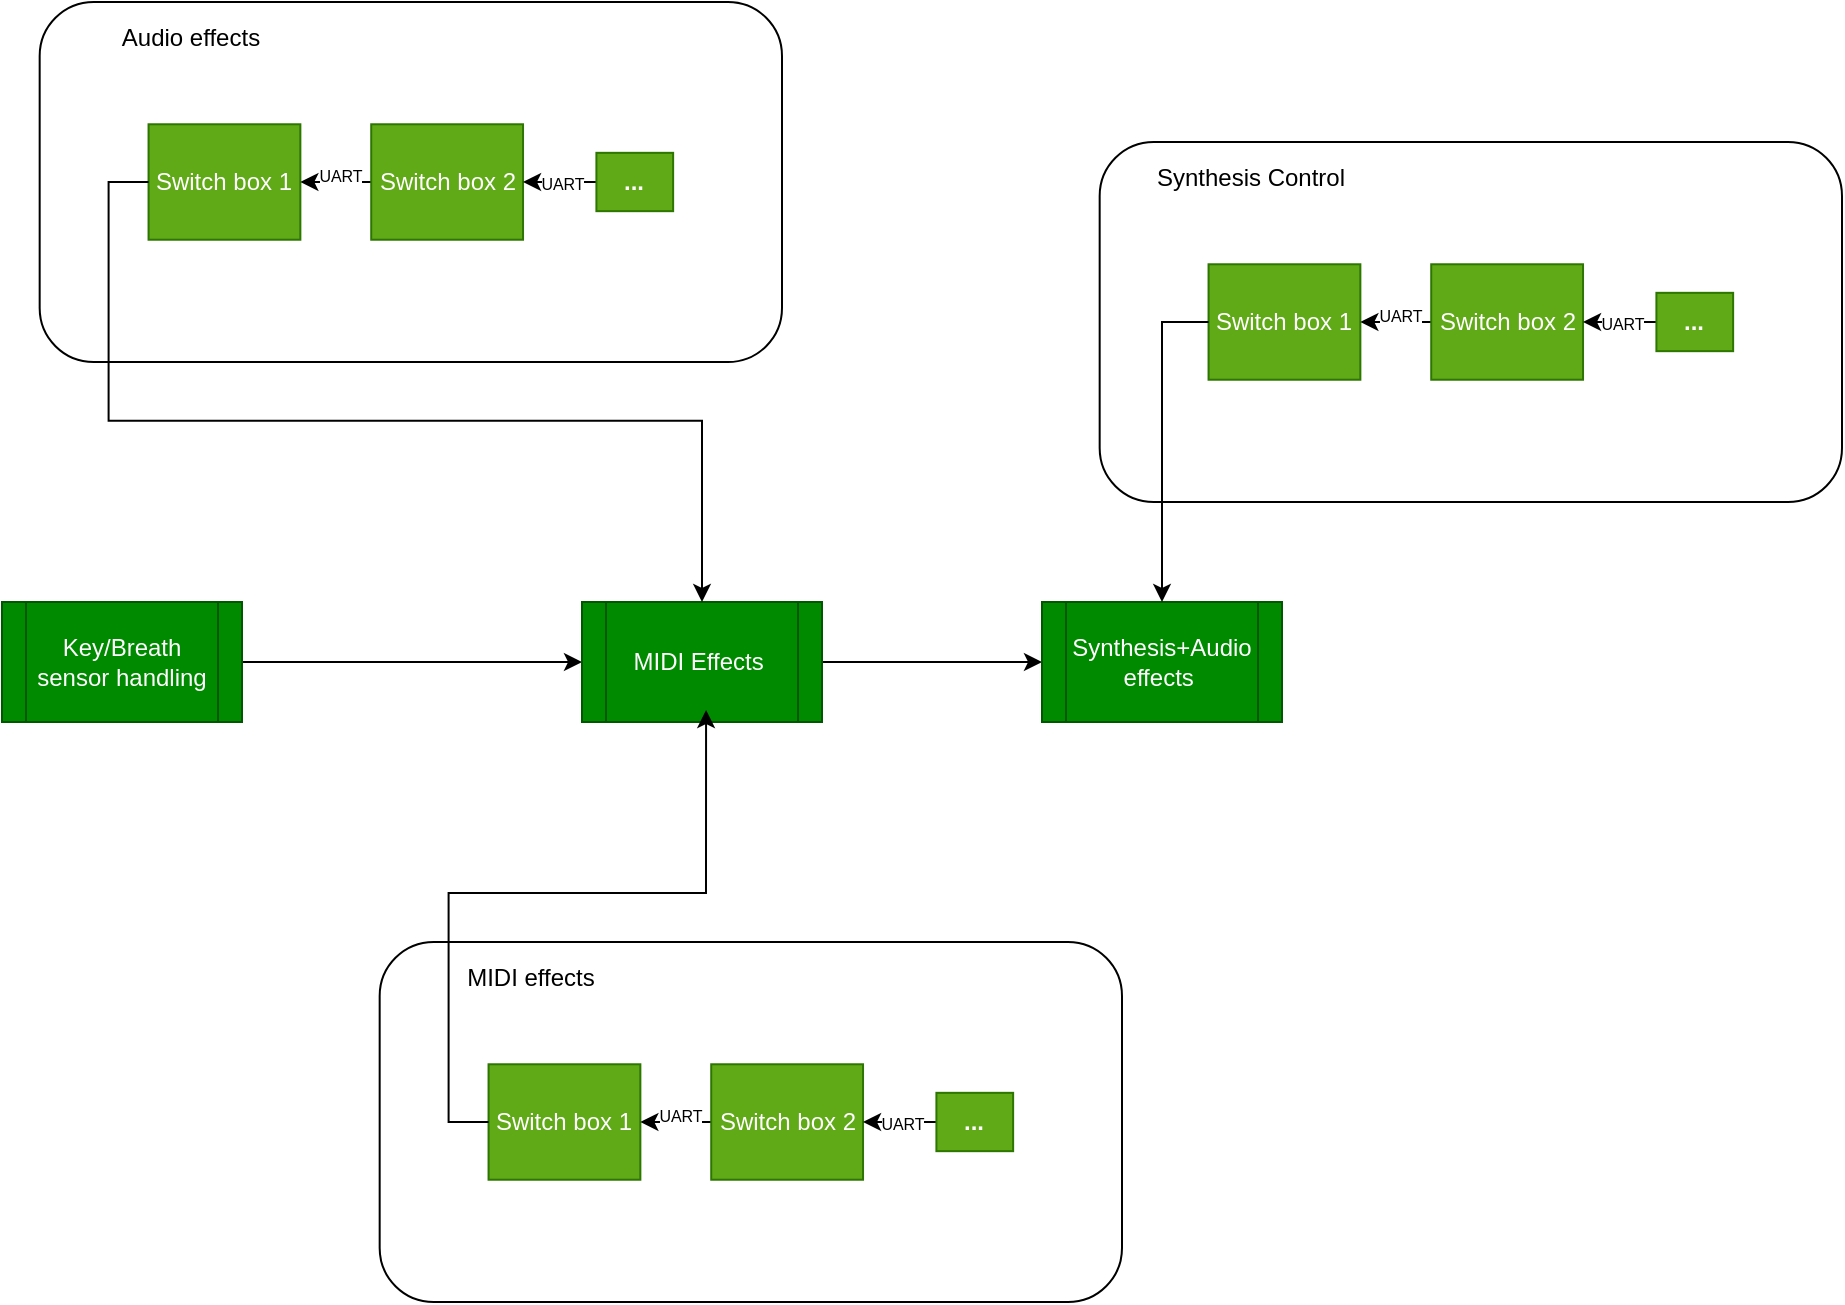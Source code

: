 <mxfile version="28.2.0">
  <diagram name="Page-1" id="VP5OE5PdhmMX4Cid_NlB">
    <mxGraphModel dx="1426" dy="899" grid="1" gridSize="10" guides="1" tooltips="1" connect="1" arrows="1" fold="1" page="1" pageScale="1" pageWidth="850" pageHeight="1100" math="0" shadow="0">
      <root>
        <mxCell id="0" />
        <mxCell id="1" parent="0" />
        <mxCell id="GaoqCCMRKEdrGPg9ZTpv-66" style="edgeStyle=orthogonalEdgeStyle;rounded=0;orthogonalLoop=1;jettySize=auto;html=1;exitX=1;exitY=0.5;exitDx=0;exitDy=0;entryX=0;entryY=0.5;entryDx=0;entryDy=0;" edge="1" parent="1" source="GaoqCCMRKEdrGPg9ZTpv-1" target="GaoqCCMRKEdrGPg9ZTpv-2">
          <mxGeometry relative="1" as="geometry" />
        </mxCell>
        <mxCell id="GaoqCCMRKEdrGPg9ZTpv-1" value="Key/Breath sensor handling" style="shape=process;whiteSpace=wrap;html=1;backgroundOutline=1;fillColor=#008a00;fontColor=#ffffff;strokeColor=#005700;" vertex="1" parent="1">
          <mxGeometry x="120" y="560" width="120" height="60" as="geometry" />
        </mxCell>
        <mxCell id="GaoqCCMRKEdrGPg9ZTpv-64" style="edgeStyle=orthogonalEdgeStyle;rounded=0;orthogonalLoop=1;jettySize=auto;html=1;exitX=1;exitY=0.5;exitDx=0;exitDy=0;entryX=0;entryY=0.5;entryDx=0;entryDy=0;" edge="1" parent="1" source="GaoqCCMRKEdrGPg9ZTpv-2" target="GaoqCCMRKEdrGPg9ZTpv-3">
          <mxGeometry relative="1" as="geometry" />
        </mxCell>
        <mxCell id="GaoqCCMRKEdrGPg9ZTpv-2" value="MIDI Effects&amp;nbsp;" style="shape=process;whiteSpace=wrap;html=1;backgroundOutline=1;fillColor=#008a00;fontColor=#ffffff;strokeColor=#005700;" vertex="1" parent="1">
          <mxGeometry x="410" y="560" width="120" height="60" as="geometry" />
        </mxCell>
        <mxCell id="GaoqCCMRKEdrGPg9ZTpv-3" value="Synthesis+Audio effects&amp;nbsp;" style="shape=process;whiteSpace=wrap;html=1;backgroundOutline=1;fillColor=#008a00;fontColor=#ffffff;strokeColor=#005700;" vertex="1" parent="1">
          <mxGeometry x="640" y="560" width="120" height="60" as="geometry" />
        </mxCell>
        <mxCell id="GaoqCCMRKEdrGPg9ZTpv-15" value="" style="group;" vertex="1" connectable="0" parent="1">
          <mxGeometry x="660" y="330" width="380" height="180" as="geometry" />
        </mxCell>
        <mxCell id="GaoqCCMRKEdrGPg9ZTpv-10" value="" style="rounded=1;whiteSpace=wrap;html=1;" vertex="1" parent="GaoqCCMRKEdrGPg9ZTpv-15">
          <mxGeometry x="8.837" width="371.163" height="180" as="geometry" />
        </mxCell>
        <mxCell id="GaoqCCMRKEdrGPg9ZTpv-13" value="Synthesis Control" style="text;html=1;align=center;verticalAlign=middle;whiteSpace=wrap;rounded=0;" vertex="1" parent="GaoqCCMRKEdrGPg9ZTpv-15">
          <mxGeometry x="17.67" y="8.882e-16" width="132.558" height="36" as="geometry" />
        </mxCell>
        <mxCell id="GaoqCCMRKEdrGPg9ZTpv-4" value="Switch box 1" style="rounded=0;whiteSpace=wrap;html=1;fillColor=#60a917;fontColor=#ffffff;strokeColor=#2D7600;" vertex="1" parent="GaoqCCMRKEdrGPg9ZTpv-15">
          <mxGeometry x="63.277" y="61.138" width="75.905" height="57.724" as="geometry" />
        </mxCell>
        <mxCell id="GaoqCCMRKEdrGPg9ZTpv-37" style="edgeStyle=orthogonalEdgeStyle;rounded=0;orthogonalLoop=1;jettySize=auto;html=1;exitX=0;exitY=0.5;exitDx=0;exitDy=0;" edge="1" parent="GaoqCCMRKEdrGPg9ZTpv-15" source="GaoqCCMRKEdrGPg9ZTpv-32" target="GaoqCCMRKEdrGPg9ZTpv-4">
          <mxGeometry relative="1" as="geometry" />
        </mxCell>
        <mxCell id="GaoqCCMRKEdrGPg9ZTpv-38" value="UART" style="edgeLabel;html=1;align=center;verticalAlign=middle;resizable=0;points=[];fontSize=8;" vertex="1" connectable="0" parent="GaoqCCMRKEdrGPg9ZTpv-37">
          <mxGeometry x="-0.116" y="-3" relative="1" as="geometry">
            <mxPoint as="offset" />
          </mxGeometry>
        </mxCell>
        <mxCell id="GaoqCCMRKEdrGPg9ZTpv-32" value="Switch box 2" style="rounded=0;whiteSpace=wrap;html=1;fillColor=#60a917;fontColor=#ffffff;strokeColor=#2D7600;" vertex="1" parent="GaoqCCMRKEdrGPg9ZTpv-15">
          <mxGeometry x="174.61" y="61.138" width="75.905" height="57.724" as="geometry" />
        </mxCell>
        <mxCell id="GaoqCCMRKEdrGPg9ZTpv-36" style="edgeStyle=orthogonalEdgeStyle;rounded=0;orthogonalLoop=1;jettySize=auto;html=1;exitX=0;exitY=0.5;exitDx=0;exitDy=0;entryX=1;entryY=0.5;entryDx=0;entryDy=0;" edge="1" parent="GaoqCCMRKEdrGPg9ZTpv-15" source="GaoqCCMRKEdrGPg9ZTpv-33" target="GaoqCCMRKEdrGPg9ZTpv-32">
          <mxGeometry relative="1" as="geometry" />
        </mxCell>
        <mxCell id="GaoqCCMRKEdrGPg9ZTpv-39" value="UART" style="edgeLabel;html=1;align=center;verticalAlign=middle;resizable=0;points=[];fontSize=8;" vertex="1" connectable="0" parent="GaoqCCMRKEdrGPg9ZTpv-36">
          <mxGeometry x="-0.058" relative="1" as="geometry">
            <mxPoint y="1" as="offset" />
          </mxGeometry>
        </mxCell>
        <mxCell id="GaoqCCMRKEdrGPg9ZTpv-33" value="&lt;b&gt;...&lt;/b&gt;" style="rounded=0;whiteSpace=wrap;html=1;fillColor=#60a917;fontColor=#ffffff;strokeColor=#2D7600;" vertex="1" parent="GaoqCCMRKEdrGPg9ZTpv-15">
          <mxGeometry x="287.205" y="75.414" width="38.36" height="29.172" as="geometry" />
        </mxCell>
        <mxCell id="GaoqCCMRKEdrGPg9ZTpv-42" value="" style="group;" vertex="1" connectable="0" parent="1">
          <mxGeometry x="130" y="260" width="380" height="180" as="geometry" />
        </mxCell>
        <mxCell id="GaoqCCMRKEdrGPg9ZTpv-43" value="" style="rounded=1;whiteSpace=wrap;html=1;" vertex="1" parent="GaoqCCMRKEdrGPg9ZTpv-42">
          <mxGeometry x="8.837" width="371.163" height="180" as="geometry" />
        </mxCell>
        <mxCell id="GaoqCCMRKEdrGPg9ZTpv-44" value="Audio effects" style="text;html=1;align=center;verticalAlign=middle;whiteSpace=wrap;rounded=0;" vertex="1" parent="GaoqCCMRKEdrGPg9ZTpv-42">
          <mxGeometry x="17.67" y="8.882e-16" width="132.558" height="36" as="geometry" />
        </mxCell>
        <mxCell id="GaoqCCMRKEdrGPg9ZTpv-46" value="Switch box 1" style="rounded=0;whiteSpace=wrap;html=1;fillColor=#60a917;fontColor=#ffffff;strokeColor=#2D7600;" vertex="1" parent="GaoqCCMRKEdrGPg9ZTpv-42">
          <mxGeometry x="63.277" y="61.138" width="75.905" height="57.724" as="geometry" />
        </mxCell>
        <mxCell id="GaoqCCMRKEdrGPg9ZTpv-47" style="edgeStyle=orthogonalEdgeStyle;rounded=0;orthogonalLoop=1;jettySize=auto;html=1;exitX=0;exitY=0.5;exitDx=0;exitDy=0;" edge="1" parent="GaoqCCMRKEdrGPg9ZTpv-42" source="GaoqCCMRKEdrGPg9ZTpv-49" target="GaoqCCMRKEdrGPg9ZTpv-46">
          <mxGeometry relative="1" as="geometry" />
        </mxCell>
        <mxCell id="GaoqCCMRKEdrGPg9ZTpv-48" value="UART" style="edgeLabel;html=1;align=center;verticalAlign=middle;resizable=0;points=[];fontSize=8;" vertex="1" connectable="0" parent="GaoqCCMRKEdrGPg9ZTpv-47">
          <mxGeometry x="-0.116" y="-3" relative="1" as="geometry">
            <mxPoint as="offset" />
          </mxGeometry>
        </mxCell>
        <mxCell id="GaoqCCMRKEdrGPg9ZTpv-49" value="Switch box 2" style="rounded=0;whiteSpace=wrap;html=1;fillColor=#60a917;fontColor=#ffffff;strokeColor=#2D7600;" vertex="1" parent="GaoqCCMRKEdrGPg9ZTpv-42">
          <mxGeometry x="174.61" y="61.138" width="75.905" height="57.724" as="geometry" />
        </mxCell>
        <mxCell id="GaoqCCMRKEdrGPg9ZTpv-50" style="edgeStyle=orthogonalEdgeStyle;rounded=0;orthogonalLoop=1;jettySize=auto;html=1;exitX=0;exitY=0.5;exitDx=0;exitDy=0;entryX=1;entryY=0.5;entryDx=0;entryDy=0;" edge="1" parent="GaoqCCMRKEdrGPg9ZTpv-42" source="GaoqCCMRKEdrGPg9ZTpv-52" target="GaoqCCMRKEdrGPg9ZTpv-49">
          <mxGeometry relative="1" as="geometry" />
        </mxCell>
        <mxCell id="GaoqCCMRKEdrGPg9ZTpv-51" value="UART" style="edgeLabel;html=1;align=center;verticalAlign=middle;resizable=0;points=[];fontSize=8;" vertex="1" connectable="0" parent="GaoqCCMRKEdrGPg9ZTpv-50">
          <mxGeometry x="-0.058" relative="1" as="geometry">
            <mxPoint y="1" as="offset" />
          </mxGeometry>
        </mxCell>
        <mxCell id="GaoqCCMRKEdrGPg9ZTpv-52" value="&lt;b&gt;...&lt;/b&gt;" style="rounded=0;whiteSpace=wrap;html=1;fillColor=#60a917;fontColor=#ffffff;strokeColor=#2D7600;" vertex="1" parent="GaoqCCMRKEdrGPg9ZTpv-42">
          <mxGeometry x="287.205" y="75.414" width="38.36" height="29.172" as="geometry" />
        </mxCell>
        <mxCell id="GaoqCCMRKEdrGPg9ZTpv-53" value="" style="group;" vertex="1" connectable="0" parent="1">
          <mxGeometry x="300" y="730" width="380" height="180" as="geometry" />
        </mxCell>
        <mxCell id="GaoqCCMRKEdrGPg9ZTpv-54" value="" style="rounded=1;whiteSpace=wrap;html=1;" vertex="1" parent="GaoqCCMRKEdrGPg9ZTpv-53">
          <mxGeometry x="8.837" width="371.163" height="180" as="geometry" />
        </mxCell>
        <mxCell id="GaoqCCMRKEdrGPg9ZTpv-55" value="MIDI effects" style="text;html=1;align=center;verticalAlign=middle;whiteSpace=wrap;rounded=0;" vertex="1" parent="GaoqCCMRKEdrGPg9ZTpv-53">
          <mxGeometry x="17.67" y="8.882e-16" width="132.558" height="36" as="geometry" />
        </mxCell>
        <mxCell id="GaoqCCMRKEdrGPg9ZTpv-57" value="Switch box 1" style="rounded=0;whiteSpace=wrap;html=1;fillColor=#60a917;fontColor=#ffffff;strokeColor=#2D7600;" vertex="1" parent="GaoqCCMRKEdrGPg9ZTpv-53">
          <mxGeometry x="63.277" y="61.138" width="75.905" height="57.724" as="geometry" />
        </mxCell>
        <mxCell id="GaoqCCMRKEdrGPg9ZTpv-58" style="edgeStyle=orthogonalEdgeStyle;rounded=0;orthogonalLoop=1;jettySize=auto;html=1;exitX=0;exitY=0.5;exitDx=0;exitDy=0;" edge="1" parent="GaoqCCMRKEdrGPg9ZTpv-53" source="GaoqCCMRKEdrGPg9ZTpv-60" target="GaoqCCMRKEdrGPg9ZTpv-57">
          <mxGeometry relative="1" as="geometry" />
        </mxCell>
        <mxCell id="GaoqCCMRKEdrGPg9ZTpv-59" value="UART" style="edgeLabel;html=1;align=center;verticalAlign=middle;resizable=0;points=[];fontSize=8;" vertex="1" connectable="0" parent="GaoqCCMRKEdrGPg9ZTpv-58">
          <mxGeometry x="-0.116" y="-3" relative="1" as="geometry">
            <mxPoint as="offset" />
          </mxGeometry>
        </mxCell>
        <mxCell id="GaoqCCMRKEdrGPg9ZTpv-60" value="Switch box 2" style="rounded=0;whiteSpace=wrap;html=1;fillColor=#60a917;fontColor=#ffffff;strokeColor=#2D7600;" vertex="1" parent="GaoqCCMRKEdrGPg9ZTpv-53">
          <mxGeometry x="174.61" y="61.138" width="75.905" height="57.724" as="geometry" />
        </mxCell>
        <mxCell id="GaoqCCMRKEdrGPg9ZTpv-61" style="edgeStyle=orthogonalEdgeStyle;rounded=0;orthogonalLoop=1;jettySize=auto;html=1;exitX=0;exitY=0.5;exitDx=0;exitDy=0;entryX=1;entryY=0.5;entryDx=0;entryDy=0;" edge="1" parent="GaoqCCMRKEdrGPg9ZTpv-53" source="GaoqCCMRKEdrGPg9ZTpv-63" target="GaoqCCMRKEdrGPg9ZTpv-60">
          <mxGeometry relative="1" as="geometry" />
        </mxCell>
        <mxCell id="GaoqCCMRKEdrGPg9ZTpv-62" value="UART" style="edgeLabel;html=1;align=center;verticalAlign=middle;resizable=0;points=[];fontSize=8;" vertex="1" connectable="0" parent="GaoqCCMRKEdrGPg9ZTpv-61">
          <mxGeometry x="-0.058" relative="1" as="geometry">
            <mxPoint y="1" as="offset" />
          </mxGeometry>
        </mxCell>
        <mxCell id="GaoqCCMRKEdrGPg9ZTpv-63" value="&lt;b&gt;...&lt;/b&gt;" style="rounded=0;whiteSpace=wrap;html=1;fillColor=#60a917;fontColor=#ffffff;strokeColor=#2D7600;" vertex="1" parent="GaoqCCMRKEdrGPg9ZTpv-53">
          <mxGeometry x="287.205" y="75.414" width="38.36" height="29.172" as="geometry" />
        </mxCell>
        <mxCell id="GaoqCCMRKEdrGPg9ZTpv-68" style="edgeStyle=orthogonalEdgeStyle;rounded=0;orthogonalLoop=1;jettySize=auto;html=1;exitX=0;exitY=0.5;exitDx=0;exitDy=0;entryX=0.517;entryY=0.9;entryDx=0;entryDy=0;entryPerimeter=0;" edge="1" parent="1" source="GaoqCCMRKEdrGPg9ZTpv-57" target="GaoqCCMRKEdrGPg9ZTpv-2">
          <mxGeometry relative="1" as="geometry" />
        </mxCell>
        <mxCell id="GaoqCCMRKEdrGPg9ZTpv-45" style="edgeStyle=orthogonalEdgeStyle;rounded=0;orthogonalLoop=1;jettySize=auto;html=1;exitX=0;exitY=0.5;exitDx=0;exitDy=0;entryX=0.5;entryY=0;entryDx=0;entryDy=0;" edge="1" parent="1" source="GaoqCCMRKEdrGPg9ZTpv-46" target="GaoqCCMRKEdrGPg9ZTpv-2">
          <mxGeometry relative="1" as="geometry">
            <mxPoint x="300" y="520" as="targetPoint" />
          </mxGeometry>
        </mxCell>
        <mxCell id="GaoqCCMRKEdrGPg9ZTpv-41" style="edgeStyle=orthogonalEdgeStyle;rounded=0;orthogonalLoop=1;jettySize=auto;html=1;exitX=0;exitY=0.5;exitDx=0;exitDy=0;entryX=0.5;entryY=0;entryDx=0;entryDy=0;" edge="1" parent="1" source="GaoqCCMRKEdrGPg9ZTpv-4" target="GaoqCCMRKEdrGPg9ZTpv-3">
          <mxGeometry relative="1" as="geometry">
            <mxPoint x="700" y="560" as="targetPoint" />
          </mxGeometry>
        </mxCell>
      </root>
    </mxGraphModel>
  </diagram>
</mxfile>
